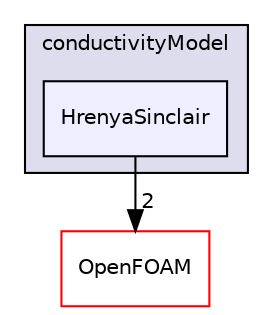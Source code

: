 digraph "src/phaseSystemModels/reactingEulerFoam/reactingTwoPhaseEulerFoam/twoPhaseCompressibleTurbulenceModels/kineticTheoryModels/conductivityModel/HrenyaSinclair" {
  bgcolor=transparent;
  compound=true
  node [ fontsize="10", fontname="Helvetica"];
  edge [ labelfontsize="10", labelfontname="Helvetica"];
  subgraph clusterdir_22b9e84eaca5ecad457ec842b9bd0523 {
    graph [ bgcolor="#ddddee", pencolor="black", label="conductivityModel" fontname="Helvetica", fontsize="10", URL="dir_22b9e84eaca5ecad457ec842b9bd0523.html"]
  dir_cc0b62eaced94e484b951cbdc90ab362 [shape=box, label="HrenyaSinclair", style="filled", fillcolor="#eeeeff", pencolor="black", URL="dir_cc0b62eaced94e484b951cbdc90ab362.html"];
  }
  dir_c5473ff19b20e6ec4dfe5c310b3778a8 [shape=box label="OpenFOAM" color="red" URL="dir_c5473ff19b20e6ec4dfe5c310b3778a8.html"];
  dir_cc0b62eaced94e484b951cbdc90ab362->dir_c5473ff19b20e6ec4dfe5c310b3778a8 [headlabel="2", labeldistance=1.5 headhref="dir_003313_002151.html"];
}
